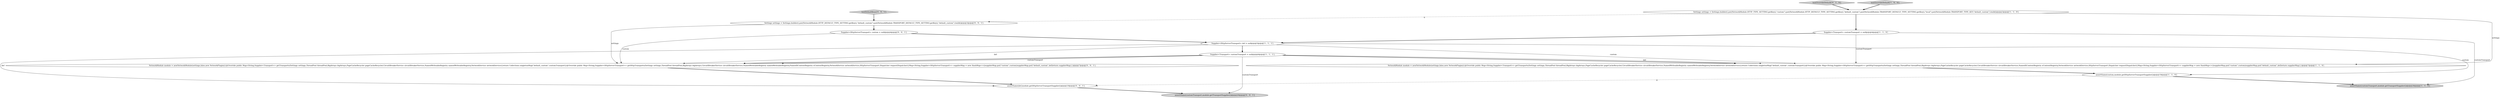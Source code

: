 digraph {
13 [style = filled, label = "testDefaultKeys['0', '0', '1']", fillcolor = lightgray, shape = diamond image = "AAA0AAABBB3BBB"];
14 [style = filled, label = "NetworkModule module = newNetworkModule(settings,false,new NetworkPlugin(){@Override public Map<String,Supplier<Transport>> getTransports(Settings settings,ThreadPool threadPool,BigArrays bigArrays,PageCacheRecycler pageCacheRecycler,CircuitBreakerService circuitBreakerService,NamedWriteableRegistry namedWriteableRegistry,NetworkService networkService){return Collections.singletonMap(\"default_custom\",customTransport)}@Override public Map<String,Supplier<HttpServerTransport>> getHttpTransports(Settings settings,ThreadPool threadPool,BigArrays bigArrays,CircuitBreakerService circuitBreakerService,NamedWriteableRegistry namedWriteableRegistry,NamedXContentRegistry xContentRegistry,NetworkService networkService,HttpServerTransport.Dispatcher requestDispatcher){Map<String,Supplier<HttpServerTransport>> supplierMap = new HashMap<>()supplierMap.put(\"custom\",custom)supplierMap.put(\"default_custom\",def)return supplierMap}})@@@7@@@['0', '0', '1']", fillcolor = white, shape = ellipse image = "AAA0AAABBB3BBB"];
0 [style = filled, label = "NetworkModule module = newNetworkModule(settings,false,new NetworkPlugin(){@Override public Map<String,Supplier<Transport>> getTransports(Settings settings,ThreadPool threadPool,BigArrays bigArrays,PageCacheRecycler pageCacheRecycler,CircuitBreakerService circuitBreakerService,NamedWriteableRegistry namedWriteableRegistry,NetworkService networkService){return Collections.singletonMap(\"default_custom\",customTransport)}@Override public Map<String,Supplier<HttpServerTransport>> getHttpTransports(Settings settings,ThreadPool threadPool,BigArrays bigArrays,PageCacheRecycler pageCacheRecycler,CircuitBreakerService circuitBreakerService,NamedXContentRegistry xContentRegistry,NetworkService networkService,HttpServerTransport.Dispatcher requestDispatcher){Map<String,Supplier<HttpServerTransport>> supplierMap = new HashMap<>()supplierMap.put(\"custom\",custom)supplierMap.put(\"default_custom\",def)return supplierMap}})@@@7@@@['1', '1', '0']", fillcolor = white, shape = ellipse image = "AAA0AAABBB1BBB"];
1 [style = filled, label = "Supplier<Transport> customTransport = null@@@4@@@['1', '1', '0']", fillcolor = white, shape = ellipse image = "AAA0AAABBB1BBB"];
8 [style = filled, label = "testOverrideDefault['0', '1', '0']", fillcolor = lightgray, shape = diamond image = "AAA0AAABBB2BBB"];
9 [style = filled, label = "Settings settings = Settings.builder().put(NetworkModule.HTTP_DEFAULT_TYPE_SETTING.getKey(),\"default_custom\").put(NetworkModule.TRANSPORT_DEFAULT_TYPE_SETTING.getKey(),\"default_custom\").build()@@@3@@@['0', '0', '1']", fillcolor = white, shape = ellipse image = "AAA0AAABBB3BBB"];
6 [style = filled, label = "assertSame(customTransport,module.getTransportSupplier())@@@20@@@['1', '1', '0']", fillcolor = lightgray, shape = ellipse image = "AAA0AAABBB1BBB"];
5 [style = filled, label = "Settings settings = Settings.builder().put(NetworkModule.HTTP_TYPE_SETTING.getKey(),\"custom\").put(NetworkModule.HTTP_DEFAULT_TYPE_SETTING.getKey(),\"default_custom\").put(NetworkModule.TRANSPORT_DEFAULT_TYPE_SETTING.getKey(),\"local\").put(NetworkModule.TRANSPORT_TYPE_KEY,\"default_custom\").build()@@@3@@@['1', '1', '0']", fillcolor = white, shape = ellipse image = "AAA0AAABBB1BBB"];
10 [style = filled, label = "assertSame(def,module.getHttpServerTransportSupplier())@@@19@@@['0', '0', '1']", fillcolor = white, shape = ellipse image = "AAA0AAABBB3BBB"];
12 [style = filled, label = "assertSame(customTransport,module.getTransportSupplier())@@@20@@@['0', '0', '1']", fillcolor = lightgray, shape = ellipse image = "AAA0AAABBB3BBB"];
4 [style = filled, label = "Supplier<HttpServerTransport> def = null@@@5@@@['1', '1', '1']", fillcolor = white, shape = ellipse image = "AAA0AAABBB1BBB"];
7 [style = filled, label = "testOverrideDefault['1', '0', '0']", fillcolor = lightgray, shape = diamond image = "AAA0AAABBB1BBB"];
11 [style = filled, label = "Supplier<HttpServerTransport> custom = null@@@4@@@['0', '0', '1']", fillcolor = white, shape = ellipse image = "AAA0AAABBB3BBB"];
2 [style = filled, label = "assertSame(custom,module.getHttpServerTransportSupplier())@@@19@@@['1', '1', '0']", fillcolor = white, shape = ellipse image = "AAA0AAABBB1BBB"];
3 [style = filled, label = "Supplier<Transport> customTransport = null@@@6@@@['1', '1', '1']", fillcolor = white, shape = ellipse image = "AAA0AAABBB1BBB"];
4->10 [style = solid, label="def"];
4->3 [style = bold, label=""];
1->4 [style = bold, label=""];
5->0 [style = solid, label="settings"];
1->0 [style = solid, label="customTransport"];
9->11 [style = bold, label=""];
2->6 [style = bold, label=""];
4->0 [style = solid, label="custom"];
11->4 [style = bold, label=""];
3->14 [style = bold, label=""];
0->2 [style = bold, label=""];
14->10 [style = bold, label=""];
11->14 [style = solid, label="custom"];
4->14 [style = solid, label="def"];
5->9 [style = dashed, label="0"];
3->12 [style = solid, label="customTransport"];
9->14 [style = solid, label="settings"];
3->14 [style = solid, label="customTransport"];
3->0 [style = bold, label=""];
2->10 [style = dashed, label="0"];
5->1 [style = bold, label=""];
7->5 [style = bold, label=""];
8->5 [style = bold, label=""];
10->12 [style = bold, label=""];
4->2 [style = solid, label="custom"];
3->0 [style = solid, label="def"];
13->9 [style = bold, label=""];
1->6 [style = solid, label="customTransport"];
}
